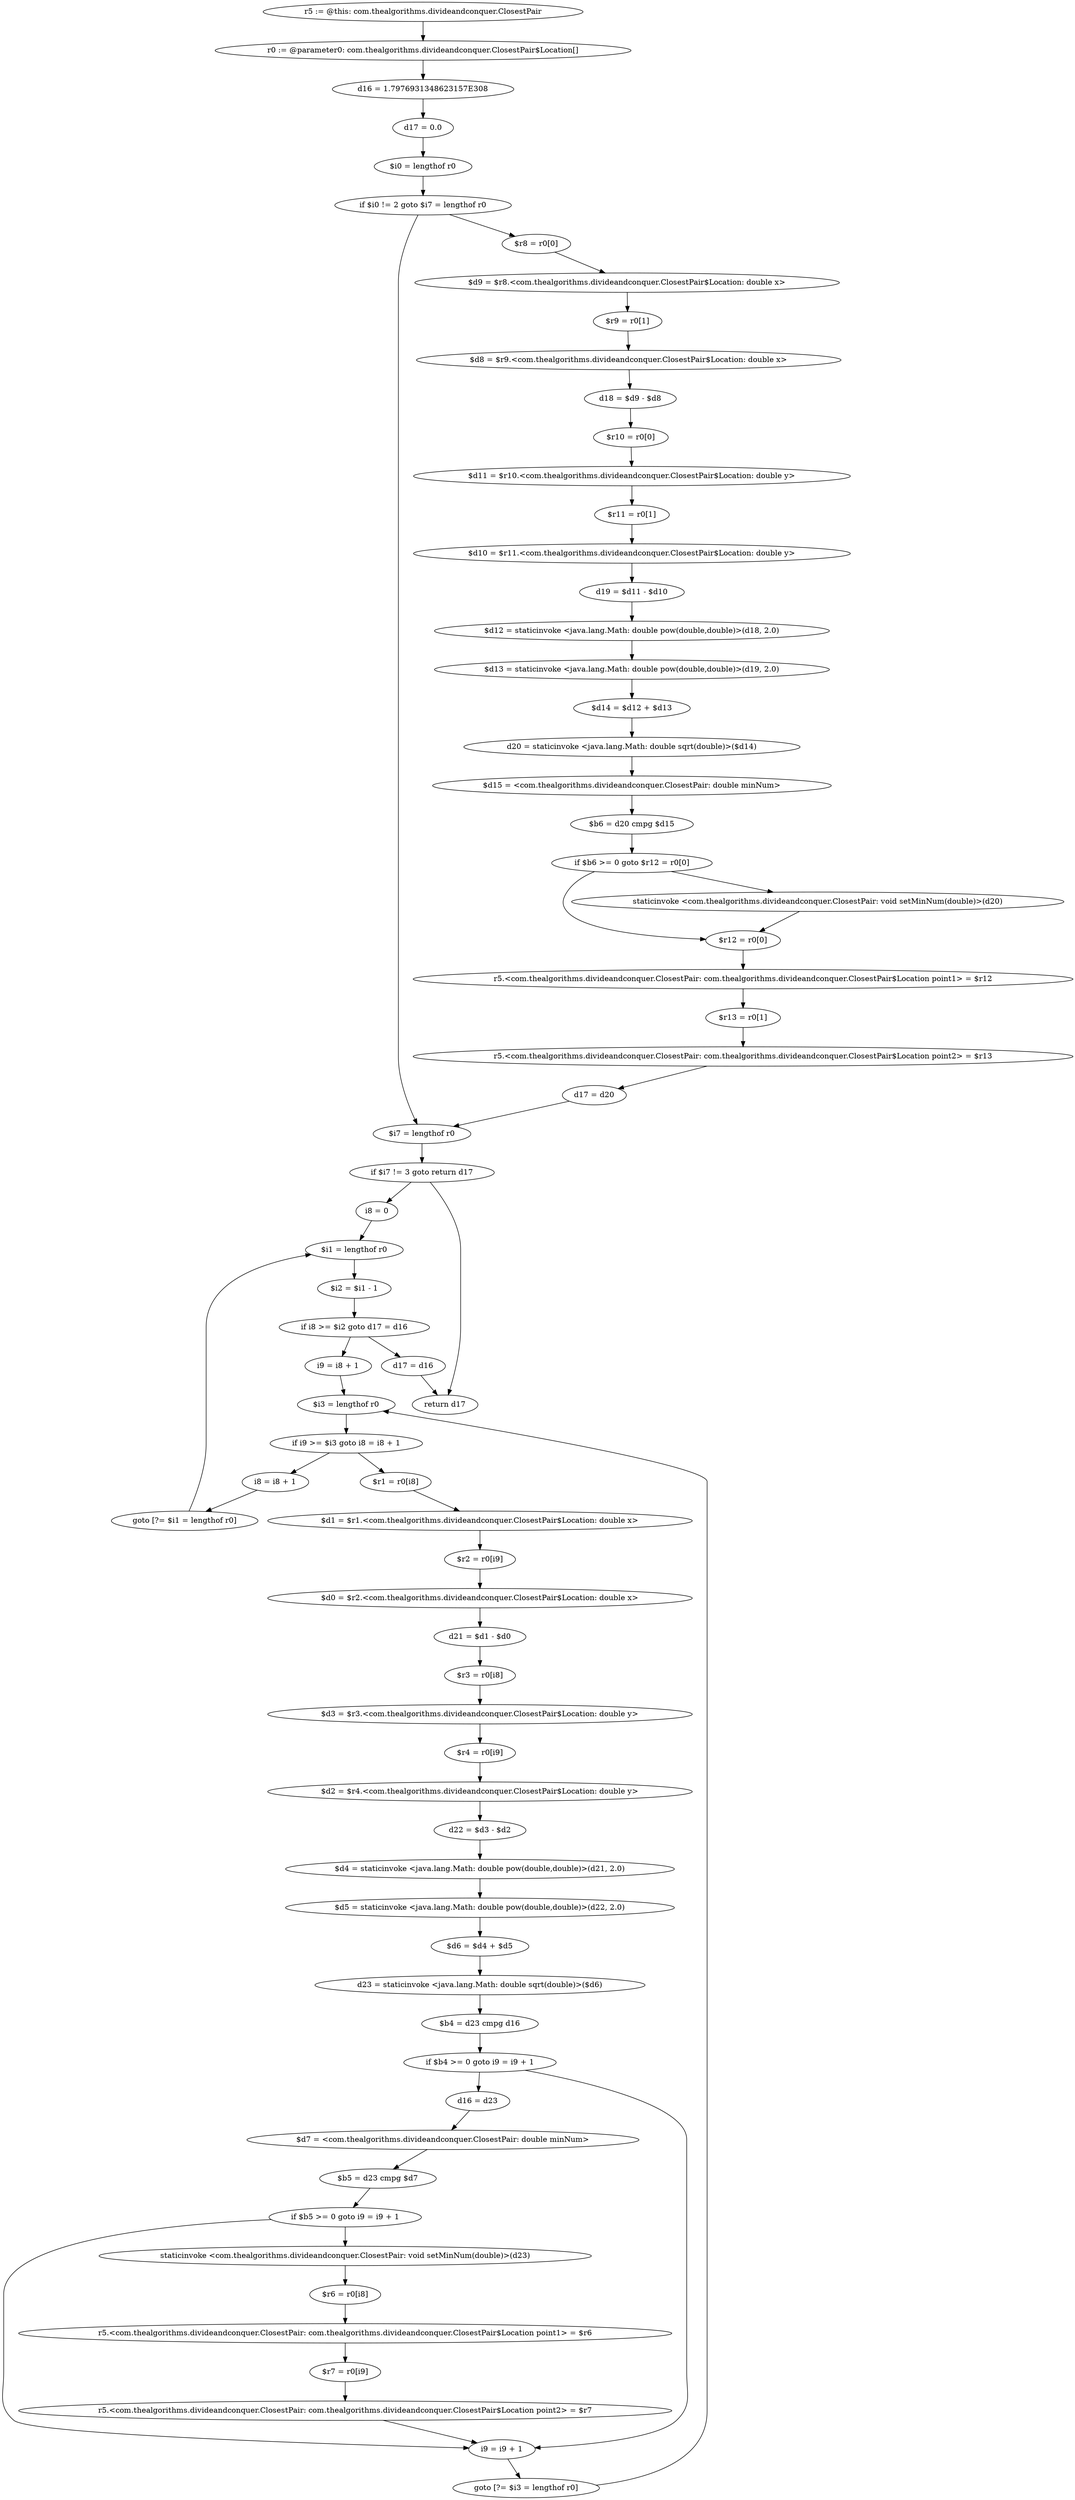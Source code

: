 digraph "unitGraph" {
    "r5 := @this: com.thealgorithms.divideandconquer.ClosestPair"
    "r0 := @parameter0: com.thealgorithms.divideandconquer.ClosestPair$Location[]"
    "d16 = 1.7976931348623157E308"
    "d17 = 0.0"
    "$i0 = lengthof r0"
    "if $i0 != 2 goto $i7 = lengthof r0"
    "$r8 = r0[0]"
    "$d9 = $r8.<com.thealgorithms.divideandconquer.ClosestPair$Location: double x>"
    "$r9 = r0[1]"
    "$d8 = $r9.<com.thealgorithms.divideandconquer.ClosestPair$Location: double x>"
    "d18 = $d9 - $d8"
    "$r10 = r0[0]"
    "$d11 = $r10.<com.thealgorithms.divideandconquer.ClosestPair$Location: double y>"
    "$r11 = r0[1]"
    "$d10 = $r11.<com.thealgorithms.divideandconquer.ClosestPair$Location: double y>"
    "d19 = $d11 - $d10"
    "$d12 = staticinvoke <java.lang.Math: double pow(double,double)>(d18, 2.0)"
    "$d13 = staticinvoke <java.lang.Math: double pow(double,double)>(d19, 2.0)"
    "$d14 = $d12 + $d13"
    "d20 = staticinvoke <java.lang.Math: double sqrt(double)>($d14)"
    "$d15 = <com.thealgorithms.divideandconquer.ClosestPair: double minNum>"
    "$b6 = d20 cmpg $d15"
    "if $b6 >= 0 goto $r12 = r0[0]"
    "staticinvoke <com.thealgorithms.divideandconquer.ClosestPair: void setMinNum(double)>(d20)"
    "$r12 = r0[0]"
    "r5.<com.thealgorithms.divideandconquer.ClosestPair: com.thealgorithms.divideandconquer.ClosestPair$Location point1> = $r12"
    "$r13 = r0[1]"
    "r5.<com.thealgorithms.divideandconquer.ClosestPair: com.thealgorithms.divideandconquer.ClosestPair$Location point2> = $r13"
    "d17 = d20"
    "$i7 = lengthof r0"
    "if $i7 != 3 goto return d17"
    "i8 = 0"
    "$i1 = lengthof r0"
    "$i2 = $i1 - 1"
    "if i8 >= $i2 goto d17 = d16"
    "i9 = i8 + 1"
    "$i3 = lengthof r0"
    "if i9 >= $i3 goto i8 = i8 + 1"
    "$r1 = r0[i8]"
    "$d1 = $r1.<com.thealgorithms.divideandconquer.ClosestPair$Location: double x>"
    "$r2 = r0[i9]"
    "$d0 = $r2.<com.thealgorithms.divideandconquer.ClosestPair$Location: double x>"
    "d21 = $d1 - $d0"
    "$r3 = r0[i8]"
    "$d3 = $r3.<com.thealgorithms.divideandconquer.ClosestPair$Location: double y>"
    "$r4 = r0[i9]"
    "$d2 = $r4.<com.thealgorithms.divideandconquer.ClosestPair$Location: double y>"
    "d22 = $d3 - $d2"
    "$d4 = staticinvoke <java.lang.Math: double pow(double,double)>(d21, 2.0)"
    "$d5 = staticinvoke <java.lang.Math: double pow(double,double)>(d22, 2.0)"
    "$d6 = $d4 + $d5"
    "d23 = staticinvoke <java.lang.Math: double sqrt(double)>($d6)"
    "$b4 = d23 cmpg d16"
    "if $b4 >= 0 goto i9 = i9 + 1"
    "d16 = d23"
    "$d7 = <com.thealgorithms.divideandconquer.ClosestPair: double minNum>"
    "$b5 = d23 cmpg $d7"
    "if $b5 >= 0 goto i9 = i9 + 1"
    "staticinvoke <com.thealgorithms.divideandconquer.ClosestPair: void setMinNum(double)>(d23)"
    "$r6 = r0[i8]"
    "r5.<com.thealgorithms.divideandconquer.ClosestPair: com.thealgorithms.divideandconquer.ClosestPair$Location point1> = $r6"
    "$r7 = r0[i9]"
    "r5.<com.thealgorithms.divideandconquer.ClosestPair: com.thealgorithms.divideandconquer.ClosestPair$Location point2> = $r7"
    "i9 = i9 + 1"
    "goto [?= $i3 = lengthof r0]"
    "i8 = i8 + 1"
    "goto [?= $i1 = lengthof r0]"
    "d17 = d16"
    "return d17"
    "r5 := @this: com.thealgorithms.divideandconquer.ClosestPair"->"r0 := @parameter0: com.thealgorithms.divideandconquer.ClosestPair$Location[]";
    "r0 := @parameter0: com.thealgorithms.divideandconquer.ClosestPair$Location[]"->"d16 = 1.7976931348623157E308";
    "d16 = 1.7976931348623157E308"->"d17 = 0.0";
    "d17 = 0.0"->"$i0 = lengthof r0";
    "$i0 = lengthof r0"->"if $i0 != 2 goto $i7 = lengthof r0";
    "if $i0 != 2 goto $i7 = lengthof r0"->"$r8 = r0[0]";
    "if $i0 != 2 goto $i7 = lengthof r0"->"$i7 = lengthof r0";
    "$r8 = r0[0]"->"$d9 = $r8.<com.thealgorithms.divideandconquer.ClosestPair$Location: double x>";
    "$d9 = $r8.<com.thealgorithms.divideandconquer.ClosestPair$Location: double x>"->"$r9 = r0[1]";
    "$r9 = r0[1]"->"$d8 = $r9.<com.thealgorithms.divideandconquer.ClosestPair$Location: double x>";
    "$d8 = $r9.<com.thealgorithms.divideandconquer.ClosestPair$Location: double x>"->"d18 = $d9 - $d8";
    "d18 = $d9 - $d8"->"$r10 = r0[0]";
    "$r10 = r0[0]"->"$d11 = $r10.<com.thealgorithms.divideandconquer.ClosestPair$Location: double y>";
    "$d11 = $r10.<com.thealgorithms.divideandconquer.ClosestPair$Location: double y>"->"$r11 = r0[1]";
    "$r11 = r0[1]"->"$d10 = $r11.<com.thealgorithms.divideandconquer.ClosestPair$Location: double y>";
    "$d10 = $r11.<com.thealgorithms.divideandconquer.ClosestPair$Location: double y>"->"d19 = $d11 - $d10";
    "d19 = $d11 - $d10"->"$d12 = staticinvoke <java.lang.Math: double pow(double,double)>(d18, 2.0)";
    "$d12 = staticinvoke <java.lang.Math: double pow(double,double)>(d18, 2.0)"->"$d13 = staticinvoke <java.lang.Math: double pow(double,double)>(d19, 2.0)";
    "$d13 = staticinvoke <java.lang.Math: double pow(double,double)>(d19, 2.0)"->"$d14 = $d12 + $d13";
    "$d14 = $d12 + $d13"->"d20 = staticinvoke <java.lang.Math: double sqrt(double)>($d14)";
    "d20 = staticinvoke <java.lang.Math: double sqrt(double)>($d14)"->"$d15 = <com.thealgorithms.divideandconquer.ClosestPair: double minNum>";
    "$d15 = <com.thealgorithms.divideandconquer.ClosestPair: double minNum>"->"$b6 = d20 cmpg $d15";
    "$b6 = d20 cmpg $d15"->"if $b6 >= 0 goto $r12 = r0[0]";
    "if $b6 >= 0 goto $r12 = r0[0]"->"staticinvoke <com.thealgorithms.divideandconquer.ClosestPair: void setMinNum(double)>(d20)";
    "if $b6 >= 0 goto $r12 = r0[0]"->"$r12 = r0[0]";
    "staticinvoke <com.thealgorithms.divideandconquer.ClosestPair: void setMinNum(double)>(d20)"->"$r12 = r0[0]";
    "$r12 = r0[0]"->"r5.<com.thealgorithms.divideandconquer.ClosestPair: com.thealgorithms.divideandconquer.ClosestPair$Location point1> = $r12";
    "r5.<com.thealgorithms.divideandconquer.ClosestPair: com.thealgorithms.divideandconquer.ClosestPair$Location point1> = $r12"->"$r13 = r0[1]";
    "$r13 = r0[1]"->"r5.<com.thealgorithms.divideandconquer.ClosestPair: com.thealgorithms.divideandconquer.ClosestPair$Location point2> = $r13";
    "r5.<com.thealgorithms.divideandconquer.ClosestPair: com.thealgorithms.divideandconquer.ClosestPair$Location point2> = $r13"->"d17 = d20";
    "d17 = d20"->"$i7 = lengthof r0";
    "$i7 = lengthof r0"->"if $i7 != 3 goto return d17";
    "if $i7 != 3 goto return d17"->"i8 = 0";
    "if $i7 != 3 goto return d17"->"return d17";
    "i8 = 0"->"$i1 = lengthof r0";
    "$i1 = lengthof r0"->"$i2 = $i1 - 1";
    "$i2 = $i1 - 1"->"if i8 >= $i2 goto d17 = d16";
    "if i8 >= $i2 goto d17 = d16"->"i9 = i8 + 1";
    "if i8 >= $i2 goto d17 = d16"->"d17 = d16";
    "i9 = i8 + 1"->"$i3 = lengthof r0";
    "$i3 = lengthof r0"->"if i9 >= $i3 goto i8 = i8 + 1";
    "if i9 >= $i3 goto i8 = i8 + 1"->"$r1 = r0[i8]";
    "if i9 >= $i3 goto i8 = i8 + 1"->"i8 = i8 + 1";
    "$r1 = r0[i8]"->"$d1 = $r1.<com.thealgorithms.divideandconquer.ClosestPair$Location: double x>";
    "$d1 = $r1.<com.thealgorithms.divideandconquer.ClosestPair$Location: double x>"->"$r2 = r0[i9]";
    "$r2 = r0[i9]"->"$d0 = $r2.<com.thealgorithms.divideandconquer.ClosestPair$Location: double x>";
    "$d0 = $r2.<com.thealgorithms.divideandconquer.ClosestPair$Location: double x>"->"d21 = $d1 - $d0";
    "d21 = $d1 - $d0"->"$r3 = r0[i8]";
    "$r3 = r0[i8]"->"$d3 = $r3.<com.thealgorithms.divideandconquer.ClosestPair$Location: double y>";
    "$d3 = $r3.<com.thealgorithms.divideandconquer.ClosestPair$Location: double y>"->"$r4 = r0[i9]";
    "$r4 = r0[i9]"->"$d2 = $r4.<com.thealgorithms.divideandconquer.ClosestPair$Location: double y>";
    "$d2 = $r4.<com.thealgorithms.divideandconquer.ClosestPair$Location: double y>"->"d22 = $d3 - $d2";
    "d22 = $d3 - $d2"->"$d4 = staticinvoke <java.lang.Math: double pow(double,double)>(d21, 2.0)";
    "$d4 = staticinvoke <java.lang.Math: double pow(double,double)>(d21, 2.0)"->"$d5 = staticinvoke <java.lang.Math: double pow(double,double)>(d22, 2.0)";
    "$d5 = staticinvoke <java.lang.Math: double pow(double,double)>(d22, 2.0)"->"$d6 = $d4 + $d5";
    "$d6 = $d4 + $d5"->"d23 = staticinvoke <java.lang.Math: double sqrt(double)>($d6)";
    "d23 = staticinvoke <java.lang.Math: double sqrt(double)>($d6)"->"$b4 = d23 cmpg d16";
    "$b4 = d23 cmpg d16"->"if $b4 >= 0 goto i9 = i9 + 1";
    "if $b4 >= 0 goto i9 = i9 + 1"->"d16 = d23";
    "if $b4 >= 0 goto i9 = i9 + 1"->"i9 = i9 + 1";
    "d16 = d23"->"$d7 = <com.thealgorithms.divideandconquer.ClosestPair: double minNum>";
    "$d7 = <com.thealgorithms.divideandconquer.ClosestPair: double minNum>"->"$b5 = d23 cmpg $d7";
    "$b5 = d23 cmpg $d7"->"if $b5 >= 0 goto i9 = i9 + 1";
    "if $b5 >= 0 goto i9 = i9 + 1"->"staticinvoke <com.thealgorithms.divideandconquer.ClosestPair: void setMinNum(double)>(d23)";
    "if $b5 >= 0 goto i9 = i9 + 1"->"i9 = i9 + 1";
    "staticinvoke <com.thealgorithms.divideandconquer.ClosestPair: void setMinNum(double)>(d23)"->"$r6 = r0[i8]";
    "$r6 = r0[i8]"->"r5.<com.thealgorithms.divideandconquer.ClosestPair: com.thealgorithms.divideandconquer.ClosestPair$Location point1> = $r6";
    "r5.<com.thealgorithms.divideandconquer.ClosestPair: com.thealgorithms.divideandconquer.ClosestPair$Location point1> = $r6"->"$r7 = r0[i9]";
    "$r7 = r0[i9]"->"r5.<com.thealgorithms.divideandconquer.ClosestPair: com.thealgorithms.divideandconquer.ClosestPair$Location point2> = $r7";
    "r5.<com.thealgorithms.divideandconquer.ClosestPair: com.thealgorithms.divideandconquer.ClosestPair$Location point2> = $r7"->"i9 = i9 + 1";
    "i9 = i9 + 1"->"goto [?= $i3 = lengthof r0]";
    "goto [?= $i3 = lengthof r0]"->"$i3 = lengthof r0";
    "i8 = i8 + 1"->"goto [?= $i1 = lengthof r0]";
    "goto [?= $i1 = lengthof r0]"->"$i1 = lengthof r0";
    "d17 = d16"->"return d17";
}
